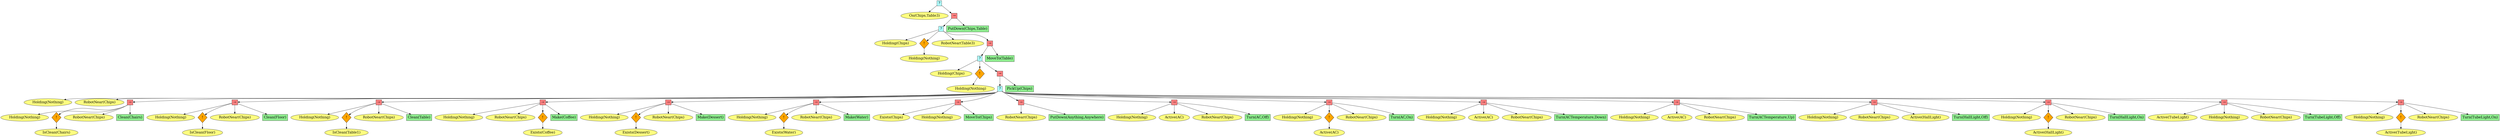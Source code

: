 digraph pastafarianism {
ordering=out;
graph [fontname="times-roman"];
node [fontname="times-roman"];
edge [fontname="times-roman"];
"67b2ae18-a7c7-48b1-8360-72c761a9a9a0" [fillcolor="#B0FFFF", fontcolor=black, fontsize=20, height=0.01, label="?", shape=box, style=filled, width=0.01];
"d583007e-a805-4876-a522-1e2abd80ac0f" [fillcolor="#FFFF80", fontcolor=black, fontsize=20, label="On(Chips,Table3)", shape=ellipse, style=filled];
"67b2ae18-a7c7-48b1-8360-72c761a9a9a0" -> "d583007e-a805-4876-a522-1e2abd80ac0f";
"ab3c6afd-5817-4454-8f51-96ccca156b32" [fillcolor="#FF8080", fontcolor=black, fontsize=20, height=0.01, label="&rarr;", shape=box, style=filled, width=0.01];
"67b2ae18-a7c7-48b1-8360-72c761a9a9a0" -> "ab3c6afd-5817-4454-8f51-96ccca156b32";
"fbc30aed-25ef-4b3c-9050-c00337a4a468" [fillcolor="#B0FFFF", fontcolor=black, fontsize=20, height=0.01, label="?", shape=box, style=filled, width=0.01];
"ab3c6afd-5817-4454-8f51-96ccca156b32" -> "fbc30aed-25ef-4b3c-9050-c00337a4a468";
"f1b51e83-c071-44af-9d9b-20fdf9526249" [fillcolor="#FFFF80", fontcolor=black, fontsize=20, label="Holding(Chips)", shape=ellipse, style=filled];
"fbc30aed-25ef-4b3c-9050-c00337a4a468" -> "f1b51e83-c071-44af-9d9b-20fdf9526249";
"9de2bc28-78c1-4211-bc1e-88cdc51f1c17" [fillcolor=orange, fontcolor=black, fontsize=20, label="!", shape=diamond, style=filled];
"fbc30aed-25ef-4b3c-9050-c00337a4a468" -> "9de2bc28-78c1-4211-bc1e-88cdc51f1c17";
"d682657d-a510-4edf-966b-d54f9a264ae0" [fillcolor="#FFFF80", fontcolor=black, fontsize=20, label="Holding(Nothing)", shape=ellipse, style=filled];
"9de2bc28-78c1-4211-bc1e-88cdc51f1c17" -> "d682657d-a510-4edf-966b-d54f9a264ae0";
"07c82e53-159a-4eaf-bafb-2921345123b0" [fillcolor="#FFFF80", fontcolor=black, fontsize=20, label="RobotNear(Table3)", shape=ellipse, style=filled];
"fbc30aed-25ef-4b3c-9050-c00337a4a468" -> "07c82e53-159a-4eaf-bafb-2921345123b0";
"9f1477c7-6537-43a6-9f84-9732a48a8db1" [fillcolor="#FF8080", fontcolor=black, fontsize=20, height=0.01, label="&rarr;", shape=box, style=filled, width=0.01];
"fbc30aed-25ef-4b3c-9050-c00337a4a468" -> "9f1477c7-6537-43a6-9f84-9732a48a8db1";
"bd26e473-3e44-4d48-8b3b-a8aa705d9e6c" [fillcolor="#B0FFFF", fontcolor=black, fontsize=20, height=0.01, label="?", shape=box, style=filled, width=0.01];
"9f1477c7-6537-43a6-9f84-9732a48a8db1" -> "bd26e473-3e44-4d48-8b3b-a8aa705d9e6c";
"662e729a-c934-4c9b-9913-319dd922cacb" [fillcolor="#FFFF80", fontcolor=black, fontsize=20, label="Holding(Chips)", shape=ellipse, style=filled];
"bd26e473-3e44-4d48-8b3b-a8aa705d9e6c" -> "662e729a-c934-4c9b-9913-319dd922cacb";
"f5c7fb4b-7625-434d-8c39-61866832707a" [fillcolor=orange, fontcolor=black, fontsize=20, label="!", shape=diamond, style=filled];
"bd26e473-3e44-4d48-8b3b-a8aa705d9e6c" -> "f5c7fb4b-7625-434d-8c39-61866832707a";
"c1898e09-9628-47a4-b2f1-07e6fdb2829c" [fillcolor="#FFFF80", fontcolor=black, fontsize=20, label="Holding(Nothing)", shape=ellipse, style=filled];
"f5c7fb4b-7625-434d-8c39-61866832707a" -> "c1898e09-9628-47a4-b2f1-07e6fdb2829c";
"c12a942a-60dd-4785-9c7c-fcdcb61c2aeb" [fillcolor="#FF8080", fontcolor=black, fontsize=20, height=0.01, label="&rarr;", shape=box, style=filled, width=0.01];
"bd26e473-3e44-4d48-8b3b-a8aa705d9e6c" -> "c12a942a-60dd-4785-9c7c-fcdcb61c2aeb";
"144be956-4bde-45c0-98b9-f5d26f5d4cb9" [fillcolor="#B0FFFF", fontcolor=black, fontsize=20, height=0.01, label="?", shape=box, style=filled, width=0.01];
"c12a942a-60dd-4785-9c7c-fcdcb61c2aeb" -> "144be956-4bde-45c0-98b9-f5d26f5d4cb9";
"99a65101-2338-4283-8849-ca27df8f0f63" [fillcolor="#FFFF80", fontcolor=black, fontsize=20, label="Holding(Nothing)", shape=ellipse, style=filled];
"144be956-4bde-45c0-98b9-f5d26f5d4cb9" -> "99a65101-2338-4283-8849-ca27df8f0f63";
"cb5cfa2c-5c6f-4b9b-9065-db0947d00dfb" [fillcolor="#FFFF80", fontcolor=black, fontsize=20, label="RobotNear(Chips)", shape=ellipse, style=filled];
"144be956-4bde-45c0-98b9-f5d26f5d4cb9" -> "cb5cfa2c-5c6f-4b9b-9065-db0947d00dfb";
"5b97fdb1-81b5-4da7-89ec-78440af4b72d" [fillcolor="#FF8080", fontcolor=black, fontsize=20, height=0.01, label="&rarr;", shape=box, style=filled, width=0.01];
"144be956-4bde-45c0-98b9-f5d26f5d4cb9" -> "5b97fdb1-81b5-4da7-89ec-78440af4b72d";
"afa1855a-7856-431f-a5a1-21df15c1d6c6" [fillcolor="#FFFF80", fontcolor=black, fontsize=20, label="Holding(Nothing)", shape=ellipse, style=filled];
"5b97fdb1-81b5-4da7-89ec-78440af4b72d" -> "afa1855a-7856-431f-a5a1-21df15c1d6c6";
"d242c404-508f-4e25-8488-5125f98ad290" [fillcolor=orange, fontcolor=black, fontsize=20, label="!", shape=diamond, style=filled];
"5b97fdb1-81b5-4da7-89ec-78440af4b72d" -> "d242c404-508f-4e25-8488-5125f98ad290";
"f303672b-47bf-414e-bc86-cc54e6c28771" [fillcolor="#FFFF80", fontcolor=black, fontsize=20, label="IsClean(Chairs)", shape=ellipse, style=filled];
"d242c404-508f-4e25-8488-5125f98ad290" -> "f303672b-47bf-414e-bc86-cc54e6c28771";
"0590a103-519c-414c-bfd9-b440b0ce921c" [fillcolor="#FFFF80", fontcolor=black, fontsize=20, label="RobotNear(Chips)", shape=ellipse, style=filled];
"5b97fdb1-81b5-4da7-89ec-78440af4b72d" -> "0590a103-519c-414c-bfd9-b440b0ce921c";
"0dbbcef8-a34a-460a-b327-00763fc233c7" [fillcolor=lightgreen, fontcolor=black, fontsize=20, label="Clean(Chairs)", shape=box, style=filled];
"5b97fdb1-81b5-4da7-89ec-78440af4b72d" -> "0dbbcef8-a34a-460a-b327-00763fc233c7";
"7e96b1b2-219a-4762-b3ba-a09504782aff" [fillcolor="#FF8080", fontcolor=black, fontsize=20, height=0.01, label="&rarr;", shape=box, style=filled, width=0.01];
"144be956-4bde-45c0-98b9-f5d26f5d4cb9" -> "7e96b1b2-219a-4762-b3ba-a09504782aff";
"0aafc00d-5c6d-42a2-8195-b14057ab3a22" [fillcolor="#FFFF80", fontcolor=black, fontsize=20, label="Holding(Nothing)", shape=ellipse, style=filled];
"7e96b1b2-219a-4762-b3ba-a09504782aff" -> "0aafc00d-5c6d-42a2-8195-b14057ab3a22";
"080223c6-f872-4749-ad44-e59f303b8c1c" [fillcolor=orange, fontcolor=black, fontsize=20, label="!", shape=diamond, style=filled];
"7e96b1b2-219a-4762-b3ba-a09504782aff" -> "080223c6-f872-4749-ad44-e59f303b8c1c";
"65e46e42-11bc-4995-8a39-d3acd4a779e4" [fillcolor="#FFFF80", fontcolor=black, fontsize=20, label="IsClean(Floor)", shape=ellipse, style=filled];
"080223c6-f872-4749-ad44-e59f303b8c1c" -> "65e46e42-11bc-4995-8a39-d3acd4a779e4";
"cb22d485-382a-4120-bdf2-5094def9f230" [fillcolor="#FFFF80", fontcolor=black, fontsize=20, label="RobotNear(Chips)", shape=ellipse, style=filled];
"7e96b1b2-219a-4762-b3ba-a09504782aff" -> "cb22d485-382a-4120-bdf2-5094def9f230";
"81a4cf7e-9188-4c88-b750-1ed307e6eddf" [fillcolor=lightgreen, fontcolor=black, fontsize=20, label="Clean(Floor)", shape=box, style=filled];
"7e96b1b2-219a-4762-b3ba-a09504782aff" -> "81a4cf7e-9188-4c88-b750-1ed307e6eddf";
"c31fcc75-5078-4be6-8dcb-42c80fb949bd" [fillcolor="#FF8080", fontcolor=black, fontsize=20, height=0.01, label="&rarr;", shape=box, style=filled, width=0.01];
"144be956-4bde-45c0-98b9-f5d26f5d4cb9" -> "c31fcc75-5078-4be6-8dcb-42c80fb949bd";
"9adad266-9938-4c7d-8594-6a26ab95f333" [fillcolor="#FFFF80", fontcolor=black, fontsize=20, label="Holding(Nothing)", shape=ellipse, style=filled];
"c31fcc75-5078-4be6-8dcb-42c80fb949bd" -> "9adad266-9938-4c7d-8594-6a26ab95f333";
"6a9ba722-b3d7-4e2c-8772-2c8678fa6d5b" [fillcolor=orange, fontcolor=black, fontsize=20, label="!", shape=diamond, style=filled];
"c31fcc75-5078-4be6-8dcb-42c80fb949bd" -> "6a9ba722-b3d7-4e2c-8772-2c8678fa6d5b";
"c510c509-5c55-412d-a8c5-de2492244074" [fillcolor="#FFFF80", fontcolor=black, fontsize=20, label="IsClean(Table1)", shape=ellipse, style=filled];
"6a9ba722-b3d7-4e2c-8772-2c8678fa6d5b" -> "c510c509-5c55-412d-a8c5-de2492244074";
"b05a1985-d943-4202-9932-c9a6496ea339" [fillcolor="#FFFF80", fontcolor=black, fontsize=20, label="RobotNear(Chips)", shape=ellipse, style=filled];
"c31fcc75-5078-4be6-8dcb-42c80fb949bd" -> "b05a1985-d943-4202-9932-c9a6496ea339";
"7c4514ae-033a-4cfa-9753-7e982c695eaa" [fillcolor=lightgreen, fontcolor=black, fontsize=20, label="Clean(Table)", shape=box, style=filled];
"c31fcc75-5078-4be6-8dcb-42c80fb949bd" -> "7c4514ae-033a-4cfa-9753-7e982c695eaa";
"807bdb1b-4178-4aa7-a72f-49d919b707af" [fillcolor="#FF8080", fontcolor=black, fontsize=20, height=0.01, label="&rarr;", shape=box, style=filled, width=0.01];
"144be956-4bde-45c0-98b9-f5d26f5d4cb9" -> "807bdb1b-4178-4aa7-a72f-49d919b707af";
"908875b4-4cd8-4778-9db2-8934ccc6fa2e" [fillcolor="#FFFF80", fontcolor=black, fontsize=20, label="Holding(Nothing)", shape=ellipse, style=filled];
"807bdb1b-4178-4aa7-a72f-49d919b707af" -> "908875b4-4cd8-4778-9db2-8934ccc6fa2e";
"85c4a210-1b29-46da-9dcd-fd7bfc3ae285" [fillcolor="#FFFF80", fontcolor=black, fontsize=20, label="RobotNear(Chips)", shape=ellipse, style=filled];
"807bdb1b-4178-4aa7-a72f-49d919b707af" -> "85c4a210-1b29-46da-9dcd-fd7bfc3ae285";
"b0ce0cd2-0256-46cf-8e95-461ce9d8344f" [fillcolor=orange, fontcolor=black, fontsize=20, label="!", shape=diamond, style=filled];
"807bdb1b-4178-4aa7-a72f-49d919b707af" -> "b0ce0cd2-0256-46cf-8e95-461ce9d8344f";
"675d536c-11fa-4edd-9ea9-8370aa8f96f6" [fillcolor="#FFFF80", fontcolor=black, fontsize=20, label="Exists(Coffee)", shape=ellipse, style=filled];
"b0ce0cd2-0256-46cf-8e95-461ce9d8344f" -> "675d536c-11fa-4edd-9ea9-8370aa8f96f6";
"dd6d5a71-f0c8-4c0a-ad52-8fe538e99d44" [fillcolor=lightgreen, fontcolor=black, fontsize=20, label="Make(Coffee)", shape=box, style=filled];
"807bdb1b-4178-4aa7-a72f-49d919b707af" -> "dd6d5a71-f0c8-4c0a-ad52-8fe538e99d44";
"d106a70a-1ae2-4691-9481-8f7302033e5f" [fillcolor="#FF8080", fontcolor=black, fontsize=20, height=0.01, label="&rarr;", shape=box, style=filled, width=0.01];
"144be956-4bde-45c0-98b9-f5d26f5d4cb9" -> "d106a70a-1ae2-4691-9481-8f7302033e5f";
"439e1694-deb3-4fc6-862b-f894f14dd263" [fillcolor="#FFFF80", fontcolor=black, fontsize=20, label="Holding(Nothing)", shape=ellipse, style=filled];
"d106a70a-1ae2-4691-9481-8f7302033e5f" -> "439e1694-deb3-4fc6-862b-f894f14dd263";
"5642a092-fe33-4c25-a37f-3164f0e47721" [fillcolor=orange, fontcolor=black, fontsize=20, label="!", shape=diamond, style=filled];
"d106a70a-1ae2-4691-9481-8f7302033e5f" -> "5642a092-fe33-4c25-a37f-3164f0e47721";
"84d39dd5-a1fe-4a67-b475-7c7d53fc6d7c" [fillcolor="#FFFF80", fontcolor=black, fontsize=20, label="Exists(Dessert)", shape=ellipse, style=filled];
"5642a092-fe33-4c25-a37f-3164f0e47721" -> "84d39dd5-a1fe-4a67-b475-7c7d53fc6d7c";
"0974d8a9-5b03-4284-bfe1-d45740398b1b" [fillcolor="#FFFF80", fontcolor=black, fontsize=20, label="RobotNear(Chips)", shape=ellipse, style=filled];
"d106a70a-1ae2-4691-9481-8f7302033e5f" -> "0974d8a9-5b03-4284-bfe1-d45740398b1b";
"e1ed47ca-7dd4-42f8-b701-ee486e05ccdf" [fillcolor=lightgreen, fontcolor=black, fontsize=20, label="Make(Dessert)", shape=box, style=filled];
"d106a70a-1ae2-4691-9481-8f7302033e5f" -> "e1ed47ca-7dd4-42f8-b701-ee486e05ccdf";
"ff9f4a55-fae9-4ad9-a85e-8bd338f52228" [fillcolor="#FF8080", fontcolor=black, fontsize=20, height=0.01, label="&rarr;", shape=box, style=filled, width=0.01];
"144be956-4bde-45c0-98b9-f5d26f5d4cb9" -> "ff9f4a55-fae9-4ad9-a85e-8bd338f52228";
"27f2d89d-d547-4cb3-a1e5-58a6814a099d" [fillcolor="#FFFF80", fontcolor=black, fontsize=20, label="Holding(Nothing)", shape=ellipse, style=filled];
"ff9f4a55-fae9-4ad9-a85e-8bd338f52228" -> "27f2d89d-d547-4cb3-a1e5-58a6814a099d";
"31daef9c-dc5e-4644-ae83-30434e79b4e1" [fillcolor=orange, fontcolor=black, fontsize=20, label="!", shape=diamond, style=filled];
"ff9f4a55-fae9-4ad9-a85e-8bd338f52228" -> "31daef9c-dc5e-4644-ae83-30434e79b4e1";
"7f06cafe-b4ec-4c85-920b-74e87576dbe2" [fillcolor="#FFFF80", fontcolor=black, fontsize=20, label="Exists(Water)", shape=ellipse, style=filled];
"31daef9c-dc5e-4644-ae83-30434e79b4e1" -> "7f06cafe-b4ec-4c85-920b-74e87576dbe2";
"cf940474-6552-4003-a873-d2fa58eae39b" [fillcolor="#FFFF80", fontcolor=black, fontsize=20, label="RobotNear(Chips)", shape=ellipse, style=filled];
"ff9f4a55-fae9-4ad9-a85e-8bd338f52228" -> "cf940474-6552-4003-a873-d2fa58eae39b";
"9d8b1779-57bd-4d2c-8d87-bd10255d450a" [fillcolor=lightgreen, fontcolor=black, fontsize=20, label="Make(Water)", shape=box, style=filled];
"ff9f4a55-fae9-4ad9-a85e-8bd338f52228" -> "9d8b1779-57bd-4d2c-8d87-bd10255d450a";
"05a15c97-8628-4473-9595-2615ab5b98c5" [fillcolor="#FF8080", fontcolor=black, fontsize=20, height=0.01, label="&rarr;", shape=box, style=filled, width=0.01];
"144be956-4bde-45c0-98b9-f5d26f5d4cb9" -> "05a15c97-8628-4473-9595-2615ab5b98c5";
"639d66db-9197-4f01-8c13-ddd24eb04c3d" [fillcolor="#FFFF80", fontcolor=black, fontsize=20, label="Exists(Chips)", shape=ellipse, style=filled];
"05a15c97-8628-4473-9595-2615ab5b98c5" -> "639d66db-9197-4f01-8c13-ddd24eb04c3d";
"3ac43ca5-3f5a-42c6-b80f-2fefdf304511" [fillcolor="#FFFF80", fontcolor=black, fontsize=20, label="Holding(Nothing)", shape=ellipse, style=filled];
"05a15c97-8628-4473-9595-2615ab5b98c5" -> "3ac43ca5-3f5a-42c6-b80f-2fefdf304511";
"a21bc4e8-0274-409c-9dd6-d9a0d76c5f32" [fillcolor=lightgreen, fontcolor=black, fontsize=20, label="MoveTo(Chips)", shape=box, style=filled];
"05a15c97-8628-4473-9595-2615ab5b98c5" -> "a21bc4e8-0274-409c-9dd6-d9a0d76c5f32";
"d3deff95-268c-403e-bc26-560068060a04" [fillcolor="#FF8080", fontcolor=black, fontsize=20, height=0.01, label="&rarr;", shape=box, style=filled, width=0.01];
"144be956-4bde-45c0-98b9-f5d26f5d4cb9" -> "d3deff95-268c-403e-bc26-560068060a04";
"768358ea-f6a0-4d91-9c35-9ff30f8251c5" [fillcolor="#FFFF80", fontcolor=black, fontsize=20, label="RobotNear(Chips)", shape=ellipse, style=filled];
"d3deff95-268c-403e-bc26-560068060a04" -> "768358ea-f6a0-4d91-9c35-9ff30f8251c5";
"ba8f676b-ef84-4318-adf2-fee154dee046" [fillcolor=lightgreen, fontcolor=black, fontsize=20, label="PutDown(Anything,Anywhere)", shape=box, style=filled];
"d3deff95-268c-403e-bc26-560068060a04" -> "ba8f676b-ef84-4318-adf2-fee154dee046";
"92ab385a-4615-4e50-ab5e-9c996bee8a74" [fillcolor="#FF8080", fontcolor=black, fontsize=20, height=0.01, label="&rarr;", shape=box, style=filled, width=0.01];
"144be956-4bde-45c0-98b9-f5d26f5d4cb9" -> "92ab385a-4615-4e50-ab5e-9c996bee8a74";
"a65087ff-eb88-4108-85de-1b26ed16f9d4" [fillcolor="#FFFF80", fontcolor=black, fontsize=20, label="Holding(Nothing)", shape=ellipse, style=filled];
"92ab385a-4615-4e50-ab5e-9c996bee8a74" -> "a65087ff-eb88-4108-85de-1b26ed16f9d4";
"42262c75-01ec-4639-a709-dd07103575ff" [fillcolor="#FFFF80", fontcolor=black, fontsize=20, label="Active(AC)", shape=ellipse, style=filled];
"92ab385a-4615-4e50-ab5e-9c996bee8a74" -> "42262c75-01ec-4639-a709-dd07103575ff";
"e46c17d9-8c9f-4fc8-9540-e6fe1797467c" [fillcolor="#FFFF80", fontcolor=black, fontsize=20, label="RobotNear(Chips)", shape=ellipse, style=filled];
"92ab385a-4615-4e50-ab5e-9c996bee8a74" -> "e46c17d9-8c9f-4fc8-9540-e6fe1797467c";
"7bd55500-5cce-42fc-9862-8ef44e5289ea" [fillcolor=lightgreen, fontcolor=black, fontsize=20, label="Turn(AC,Off)", shape=box, style=filled];
"92ab385a-4615-4e50-ab5e-9c996bee8a74" -> "7bd55500-5cce-42fc-9862-8ef44e5289ea";
"bb5d0b73-a3fd-4698-8950-8f4e6a4f6339" [fillcolor="#FF8080", fontcolor=black, fontsize=20, height=0.01, label="&rarr;", shape=box, style=filled, width=0.01];
"144be956-4bde-45c0-98b9-f5d26f5d4cb9" -> "bb5d0b73-a3fd-4698-8950-8f4e6a4f6339";
"eea6e0f9-8208-47cb-83b5-0bac1d29da6c" [fillcolor="#FFFF80", fontcolor=black, fontsize=20, label="Holding(Nothing)", shape=ellipse, style=filled];
"bb5d0b73-a3fd-4698-8950-8f4e6a4f6339" -> "eea6e0f9-8208-47cb-83b5-0bac1d29da6c";
"0fb505b6-4f7d-4ff6-9e25-e2c54ef8b2dd" [fillcolor=orange, fontcolor=black, fontsize=20, label="!", shape=diamond, style=filled];
"bb5d0b73-a3fd-4698-8950-8f4e6a4f6339" -> "0fb505b6-4f7d-4ff6-9e25-e2c54ef8b2dd";
"ff4b0954-16f7-4c63-99ed-005d658846c5" [fillcolor="#FFFF80", fontcolor=black, fontsize=20, label="Active(AC)", shape=ellipse, style=filled];
"0fb505b6-4f7d-4ff6-9e25-e2c54ef8b2dd" -> "ff4b0954-16f7-4c63-99ed-005d658846c5";
"4333c9d8-6f7b-4ee3-a977-d9fc932f9d35" [fillcolor="#FFFF80", fontcolor=black, fontsize=20, label="RobotNear(Chips)", shape=ellipse, style=filled];
"bb5d0b73-a3fd-4698-8950-8f4e6a4f6339" -> "4333c9d8-6f7b-4ee3-a977-d9fc932f9d35";
"e230f959-c55d-42c3-92d7-67fb4baa9af9" [fillcolor=lightgreen, fontcolor=black, fontsize=20, label="Turn(AC,On)", shape=box, style=filled];
"bb5d0b73-a3fd-4698-8950-8f4e6a4f6339" -> "e230f959-c55d-42c3-92d7-67fb4baa9af9";
"614b0302-9d29-437a-9f90-f85c656ed140" [fillcolor="#FF8080", fontcolor=black, fontsize=20, height=0.01, label="&rarr;", shape=box, style=filled, width=0.01];
"144be956-4bde-45c0-98b9-f5d26f5d4cb9" -> "614b0302-9d29-437a-9f90-f85c656ed140";
"016f03c8-dcfa-4366-bdff-a8d3cc67fcad" [fillcolor="#FFFF80", fontcolor=black, fontsize=20, label="Holding(Nothing)", shape=ellipse, style=filled];
"614b0302-9d29-437a-9f90-f85c656ed140" -> "016f03c8-dcfa-4366-bdff-a8d3cc67fcad";
"551cab2d-2d31-4057-b653-03e7e1119131" [fillcolor="#FFFF80", fontcolor=black, fontsize=20, label="Active(AC)", shape=ellipse, style=filled];
"614b0302-9d29-437a-9f90-f85c656ed140" -> "551cab2d-2d31-4057-b653-03e7e1119131";
"fcfb0707-3758-43d2-9aca-ad7219f75e8b" [fillcolor="#FFFF80", fontcolor=black, fontsize=20, label="RobotNear(Chips)", shape=ellipse, style=filled];
"614b0302-9d29-437a-9f90-f85c656ed140" -> "fcfb0707-3758-43d2-9aca-ad7219f75e8b";
"5c4f7ee7-6edd-4f03-867d-88a388b1d43e" [fillcolor=lightgreen, fontcolor=black, fontsize=20, label="Turn(ACTemperature,Down)", shape=box, style=filled];
"614b0302-9d29-437a-9f90-f85c656ed140" -> "5c4f7ee7-6edd-4f03-867d-88a388b1d43e";
"e92d39d0-93e6-4058-85b6-c48cc53cb3ed" [fillcolor="#FF8080", fontcolor=black, fontsize=20, height=0.01, label="&rarr;", shape=box, style=filled, width=0.01];
"144be956-4bde-45c0-98b9-f5d26f5d4cb9" -> "e92d39d0-93e6-4058-85b6-c48cc53cb3ed";
"f3acf13e-7ba1-4b2d-ad40-bc7fb830a028" [fillcolor="#FFFF80", fontcolor=black, fontsize=20, label="Holding(Nothing)", shape=ellipse, style=filled];
"e92d39d0-93e6-4058-85b6-c48cc53cb3ed" -> "f3acf13e-7ba1-4b2d-ad40-bc7fb830a028";
"b9a9f326-2eda-4e86-b6b9-a9327f2bf971" [fillcolor="#FFFF80", fontcolor=black, fontsize=20, label="Active(AC)", shape=ellipse, style=filled];
"e92d39d0-93e6-4058-85b6-c48cc53cb3ed" -> "b9a9f326-2eda-4e86-b6b9-a9327f2bf971";
"a031ca63-ba60-4045-b2ef-08ace5f27d25" [fillcolor="#FFFF80", fontcolor=black, fontsize=20, label="RobotNear(Chips)", shape=ellipse, style=filled];
"e92d39d0-93e6-4058-85b6-c48cc53cb3ed" -> "a031ca63-ba60-4045-b2ef-08ace5f27d25";
"a6d43528-5ff3-431c-b712-92d56b7fcff6" [fillcolor=lightgreen, fontcolor=black, fontsize=20, label="Turn(ACTemperature,Up)", shape=box, style=filled];
"e92d39d0-93e6-4058-85b6-c48cc53cb3ed" -> "a6d43528-5ff3-431c-b712-92d56b7fcff6";
"3e949bea-3281-466f-9e68-feaf9de7615a" [fillcolor="#FF8080", fontcolor=black, fontsize=20, height=0.01, label="&rarr;", shape=box, style=filled, width=0.01];
"144be956-4bde-45c0-98b9-f5d26f5d4cb9" -> "3e949bea-3281-466f-9e68-feaf9de7615a";
"1209d3fe-6f0f-418c-a304-382880969ee3" [fillcolor="#FFFF80", fontcolor=black, fontsize=20, label="Holding(Nothing)", shape=ellipse, style=filled];
"3e949bea-3281-466f-9e68-feaf9de7615a" -> "1209d3fe-6f0f-418c-a304-382880969ee3";
"44740e7f-7d61-4589-8a3d-5cce41ae5a7b" [fillcolor="#FFFF80", fontcolor=black, fontsize=20, label="RobotNear(Chips)", shape=ellipse, style=filled];
"3e949bea-3281-466f-9e68-feaf9de7615a" -> "44740e7f-7d61-4589-8a3d-5cce41ae5a7b";
"562720c8-eaba-46af-a36d-4984204c8034" [fillcolor="#FFFF80", fontcolor=black, fontsize=20, label="Active(HallLight)", shape=ellipse, style=filled];
"3e949bea-3281-466f-9e68-feaf9de7615a" -> "562720c8-eaba-46af-a36d-4984204c8034";
"d9136cec-a907-4b50-8768-e95555c82c63" [fillcolor=lightgreen, fontcolor=black, fontsize=20, label="Turn(HallLight,Off)", shape=box, style=filled];
"3e949bea-3281-466f-9e68-feaf9de7615a" -> "d9136cec-a907-4b50-8768-e95555c82c63";
"8f8d7d93-e90e-47ec-b7eb-9a568d1b8510" [fillcolor="#FF8080", fontcolor=black, fontsize=20, height=0.01, label="&rarr;", shape=box, style=filled, width=0.01];
"144be956-4bde-45c0-98b9-f5d26f5d4cb9" -> "8f8d7d93-e90e-47ec-b7eb-9a568d1b8510";
"a01785af-9111-47c4-9921-db27263d59aa" [fillcolor="#FFFF80", fontcolor=black, fontsize=20, label="Holding(Nothing)", shape=ellipse, style=filled];
"8f8d7d93-e90e-47ec-b7eb-9a568d1b8510" -> "a01785af-9111-47c4-9921-db27263d59aa";
"50e9c6e7-4f28-4135-b4ad-9c81018579ae" [fillcolor=orange, fontcolor=black, fontsize=20, label="!", shape=diamond, style=filled];
"8f8d7d93-e90e-47ec-b7eb-9a568d1b8510" -> "50e9c6e7-4f28-4135-b4ad-9c81018579ae";
"451d9324-32a7-4270-b203-adc4266385b4" [fillcolor="#FFFF80", fontcolor=black, fontsize=20, label="Active(HallLight)", shape=ellipse, style=filled];
"50e9c6e7-4f28-4135-b4ad-9c81018579ae" -> "451d9324-32a7-4270-b203-adc4266385b4";
"012a9fb9-8c69-42b8-9a66-d09f235115b8" [fillcolor="#FFFF80", fontcolor=black, fontsize=20, label="RobotNear(Chips)", shape=ellipse, style=filled];
"8f8d7d93-e90e-47ec-b7eb-9a568d1b8510" -> "012a9fb9-8c69-42b8-9a66-d09f235115b8";
"90ffd18a-ec0d-4538-8672-ec7715efb826" [fillcolor=lightgreen, fontcolor=black, fontsize=20, label="Turn(HallLight,On)", shape=box, style=filled];
"8f8d7d93-e90e-47ec-b7eb-9a568d1b8510" -> "90ffd18a-ec0d-4538-8672-ec7715efb826";
"3f09e80f-18fd-417c-ba25-45f50a156ade" [fillcolor="#FF8080", fontcolor=black, fontsize=20, height=0.01, label="&rarr;", shape=box, style=filled, width=0.01];
"144be956-4bde-45c0-98b9-f5d26f5d4cb9" -> "3f09e80f-18fd-417c-ba25-45f50a156ade";
"404d7279-c113-4802-bd64-9a752d14785a" [fillcolor="#FFFF80", fontcolor=black, fontsize=20, label="Active(TubeLight)", shape=ellipse, style=filled];
"3f09e80f-18fd-417c-ba25-45f50a156ade" -> "404d7279-c113-4802-bd64-9a752d14785a";
"35e98f80-f8f2-4124-ae5b-5d42bc4d95c8" [fillcolor="#FFFF80", fontcolor=black, fontsize=20, label="Holding(Nothing)", shape=ellipse, style=filled];
"3f09e80f-18fd-417c-ba25-45f50a156ade" -> "35e98f80-f8f2-4124-ae5b-5d42bc4d95c8";
"ac1eb2ed-ec50-47e6-b2fd-830ae208d623" [fillcolor="#FFFF80", fontcolor=black, fontsize=20, label="RobotNear(Chips)", shape=ellipse, style=filled];
"3f09e80f-18fd-417c-ba25-45f50a156ade" -> "ac1eb2ed-ec50-47e6-b2fd-830ae208d623";
"18b68dab-19da-4bfe-9faf-648d0ee61fcd" [fillcolor=lightgreen, fontcolor=black, fontsize=20, label="Turn(TubeLight,Off)", shape=box, style=filled];
"3f09e80f-18fd-417c-ba25-45f50a156ade" -> "18b68dab-19da-4bfe-9faf-648d0ee61fcd";
"5cfc6748-41f5-4653-a4cf-dfce7ae31c13" [fillcolor="#FF8080", fontcolor=black, fontsize=20, height=0.01, label="&rarr;", shape=box, style=filled, width=0.01];
"144be956-4bde-45c0-98b9-f5d26f5d4cb9" -> "5cfc6748-41f5-4653-a4cf-dfce7ae31c13";
"1086e8a0-709a-48c4-b653-5e255f9094f3" [fillcolor="#FFFF80", fontcolor=black, fontsize=20, label="Holding(Nothing)", shape=ellipse, style=filled];
"5cfc6748-41f5-4653-a4cf-dfce7ae31c13" -> "1086e8a0-709a-48c4-b653-5e255f9094f3";
"6d2a3f4a-e6d5-455e-aced-790d9c1ab85c" [fillcolor=orange, fontcolor=black, fontsize=20, label="!", shape=diamond, style=filled];
"5cfc6748-41f5-4653-a4cf-dfce7ae31c13" -> "6d2a3f4a-e6d5-455e-aced-790d9c1ab85c";
"420d609a-71a7-47cb-9c44-e287c5287cbe" [fillcolor="#FFFF80", fontcolor=black, fontsize=20, label="Active(TubeLight)", shape=ellipse, style=filled];
"6d2a3f4a-e6d5-455e-aced-790d9c1ab85c" -> "420d609a-71a7-47cb-9c44-e287c5287cbe";
"ec266c7b-9c7d-486b-b74b-e67e63dbaf81" [fillcolor="#FFFF80", fontcolor=black, fontsize=20, label="RobotNear(Chips)", shape=ellipse, style=filled];
"5cfc6748-41f5-4653-a4cf-dfce7ae31c13" -> "ec266c7b-9c7d-486b-b74b-e67e63dbaf81";
"856a98d8-f2ef-4bbf-996b-4c533a4be3ea" [fillcolor=lightgreen, fontcolor=black, fontsize=20, label="Turn(TubeLight,On)", shape=box, style=filled];
"5cfc6748-41f5-4653-a4cf-dfce7ae31c13" -> "856a98d8-f2ef-4bbf-996b-4c533a4be3ea";
"e7cc2b12-9c24-4413-9d7b-0de5009a8e4f" [fillcolor=lightgreen, fontcolor=black, fontsize=20, label="PickUp(Chips)", shape=box, style=filled];
"c12a942a-60dd-4785-9c7c-fcdcb61c2aeb" -> "e7cc2b12-9c24-4413-9d7b-0de5009a8e4f";
"9ccef0c0-5d87-45d7-8b42-99005220830b" [fillcolor=lightgreen, fontcolor=black, fontsize=20, label="MoveTo(Table)", shape=box, style=filled];
"9f1477c7-6537-43a6-9f84-9732a48a8db1" -> "9ccef0c0-5d87-45d7-8b42-99005220830b";
"9e9c45af-405c-45e3-a7e5-6725b025d401" [fillcolor=lightgreen, fontcolor=black, fontsize=20, label="PutDown(Chips,Table)", shape=box, style=filled];
"ab3c6afd-5817-4454-8f51-96ccca156b32" -> "9e9c45af-405c-45e3-a7e5-6725b025d401";
}
